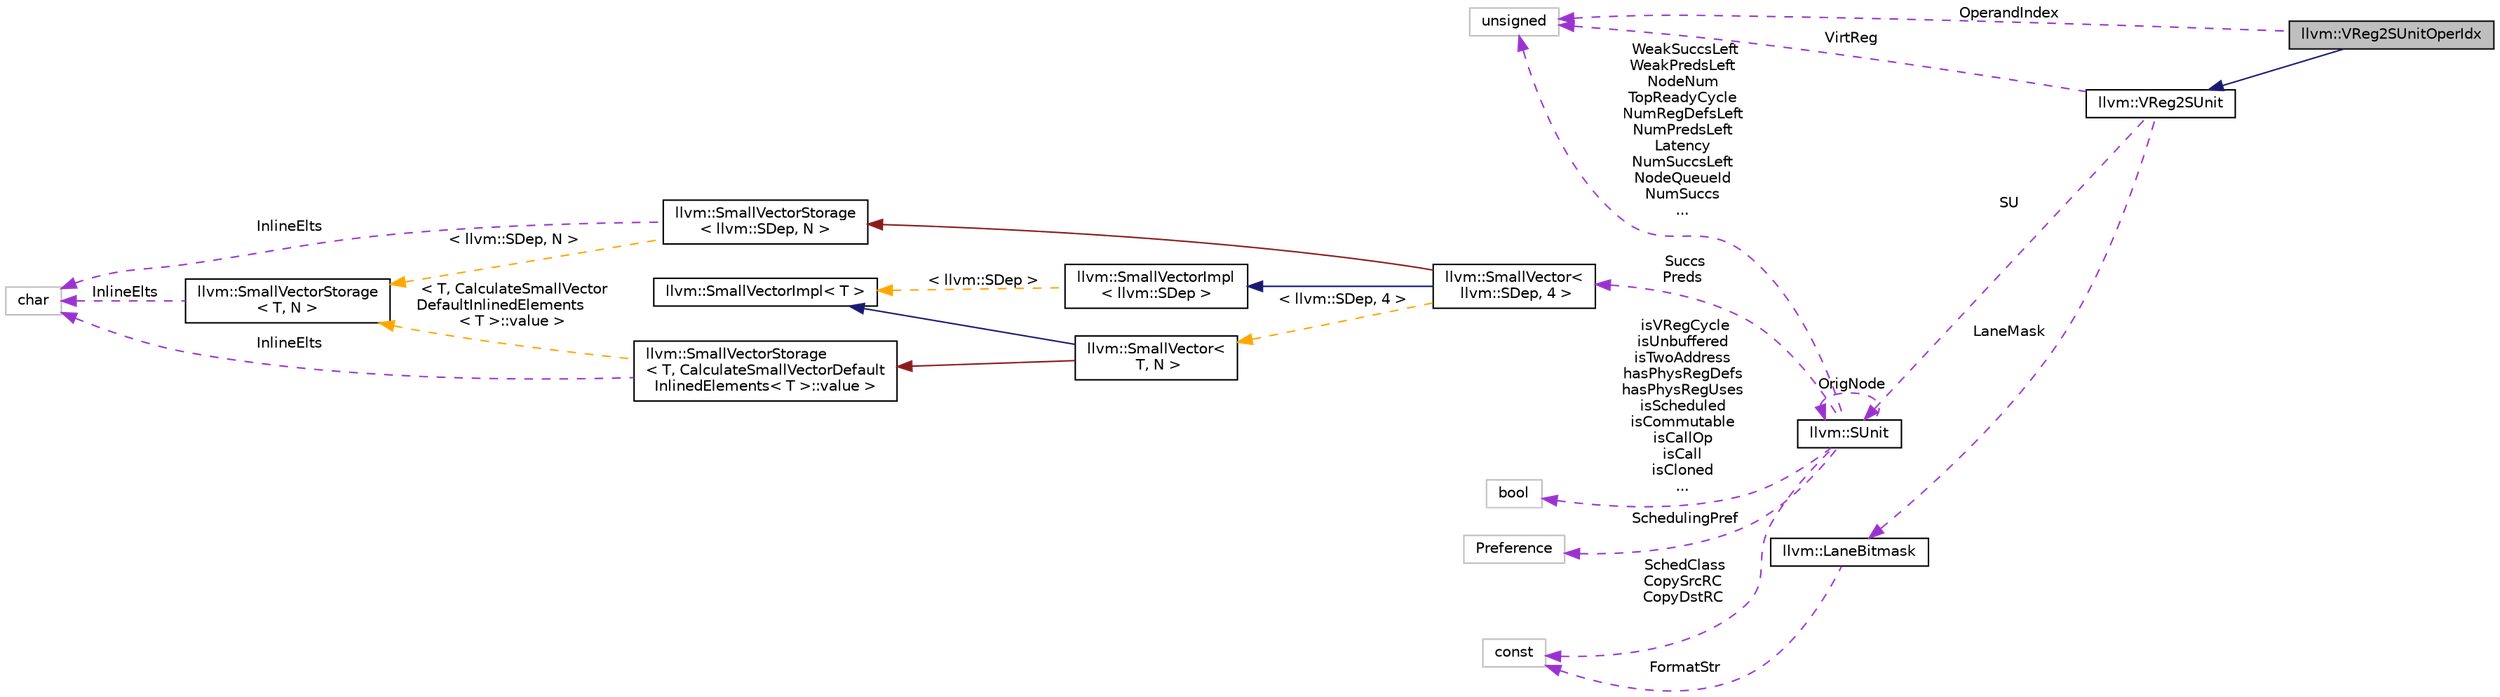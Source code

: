 digraph "llvm::VReg2SUnitOperIdx"
{
 // LATEX_PDF_SIZE
  bgcolor="transparent";
  edge [fontname="Helvetica",fontsize="10",labelfontname="Helvetica",labelfontsize="10"];
  node [fontname="Helvetica",fontsize="10",shape=record];
  rankdir="LR";
  Node1 [label="llvm::VReg2SUnitOperIdx",height=0.2,width=0.4,color="black", fillcolor="grey75", style="filled", fontcolor="black",tooltip="Mapping from virtual register to SUnit including an operand index."];
  Node2 -> Node1 [dir="back",color="midnightblue",fontsize="10",style="solid",fontname="Helvetica"];
  Node2 [label="llvm::VReg2SUnit",height=0.2,width=0.4,color="black",URL="$structllvm_1_1VReg2SUnit.html",tooltip="An individual mapping from virtual register number to SUnit."];
  Node3 -> Node2 [dir="back",color="darkorchid3",fontsize="10",style="dashed",label=" SU" ,fontname="Helvetica"];
  Node3 [label="llvm::SUnit",height=0.2,width=0.4,color="black",URL="$classllvm_1_1SUnit.html",tooltip="Scheduling unit. This is a node in the scheduling DAG."];
  Node4 -> Node3 [dir="back",color="darkorchid3",fontsize="10",style="dashed",label=" Succs\nPreds" ,fontname="Helvetica"];
  Node4 [label="llvm::SmallVector\<\l llvm::SDep, 4 \>",height=0.2,width=0.4,color="black",URL="$classllvm_1_1SmallVector.html",tooltip=" "];
  Node5 -> Node4 [dir="back",color="midnightblue",fontsize="10",style="solid",fontname="Helvetica"];
  Node5 [label="llvm::SmallVectorImpl\l\< llvm::SDep \>",height=0.2,width=0.4,color="black",URL="$classllvm_1_1SmallVectorImpl.html",tooltip=" "];
  Node6 -> Node5 [dir="back",color="orange",fontsize="10",style="dashed",label=" \< llvm::SDep \>" ,fontname="Helvetica"];
  Node6 [label="llvm::SmallVectorImpl\< T \>",height=0.2,width=0.4,color="black",URL="$classllvm_1_1SmallVectorImpl.html",tooltip="This class consists of common code factored out of the SmallVector class to reduce code duplication b..."];
  Node7 -> Node4 [dir="back",color="firebrick4",fontsize="10",style="solid",fontname="Helvetica"];
  Node7 [label="llvm::SmallVectorStorage\l\< llvm::SDep, N \>",height=0.2,width=0.4,color="black",URL="$structllvm_1_1SmallVectorStorage.html",tooltip=" "];
  Node8 -> Node7 [dir="back",color="darkorchid3",fontsize="10",style="dashed",label=" InlineElts" ,fontname="Helvetica"];
  Node8 [label="char",height=0.2,width=0.4,color="grey75",tooltip=" "];
  Node9 -> Node7 [dir="back",color="orange",fontsize="10",style="dashed",label=" \< llvm::SDep, N \>" ,fontname="Helvetica"];
  Node9 [label="llvm::SmallVectorStorage\l\< T, N \>",height=0.2,width=0.4,color="black",URL="$structllvm_1_1SmallVectorStorage.html",tooltip="Storage for the SmallVector elements."];
  Node8 -> Node9 [dir="back",color="darkorchid3",fontsize="10",style="dashed",label=" InlineElts" ,fontname="Helvetica"];
  Node10 -> Node4 [dir="back",color="orange",fontsize="10",style="dashed",label=" \< llvm::SDep, 4 \>" ,fontname="Helvetica"];
  Node10 [label="llvm::SmallVector\<\l T, N \>",height=0.2,width=0.4,color="black",URL="$classllvm_1_1SmallVector.html",tooltip="This is a 'vector' (really, a variable-sized array), optimized for the case when the array is small."];
  Node6 -> Node10 [dir="back",color="midnightblue",fontsize="10",style="solid",fontname="Helvetica"];
  Node11 -> Node10 [dir="back",color="firebrick4",fontsize="10",style="solid",fontname="Helvetica"];
  Node11 [label="llvm::SmallVectorStorage\l\< T, CalculateSmallVectorDefault\lInlinedElements\< T \>::value \>",height=0.2,width=0.4,color="black",URL="$structllvm_1_1SmallVectorStorage.html",tooltip=" "];
  Node8 -> Node11 [dir="back",color="darkorchid3",fontsize="10",style="dashed",label=" InlineElts" ,fontname="Helvetica"];
  Node9 -> Node11 [dir="back",color="orange",fontsize="10",style="dashed",label=" \< T, CalculateSmallVector\lDefaultInlinedElements\l\< T \>::value \>" ,fontname="Helvetica"];
  Node3 -> Node3 [dir="back",color="darkorchid3",fontsize="10",style="dashed",label=" OrigNode" ,fontname="Helvetica"];
  Node12 -> Node3 [dir="back",color="darkorchid3",fontsize="10",style="dashed",label=" isVRegCycle\nisUnbuffered\nisTwoAddress\nhasPhysRegDefs\nhasPhysRegUses\nisScheduled\nisCommutable\nisCallOp\nisCall\nisCloned\n..." ,fontname="Helvetica"];
  Node12 [label="bool",height=0.2,width=0.4,color="grey75",tooltip=" "];
  Node13 -> Node3 [dir="back",color="darkorchid3",fontsize="10",style="dashed",label=" SchedulingPref" ,fontname="Helvetica"];
  Node13 [label="Preference",height=0.2,width=0.4,color="grey75",tooltip=" "];
  Node14 -> Node3 [dir="back",color="darkorchid3",fontsize="10",style="dashed",label=" WeakSuccsLeft\nWeakPredsLeft\nNodeNum\nTopReadyCycle\nNumRegDefsLeft\nNumPredsLeft\nLatency\nNumSuccsLeft\nNodeQueueId\nNumSuccs\n..." ,fontname="Helvetica"];
  Node14 [label="unsigned",height=0.2,width=0.4,color="grey75",tooltip=" "];
  Node15 -> Node3 [dir="back",color="darkorchid3",fontsize="10",style="dashed",label=" SchedClass\nCopySrcRC\nCopyDstRC" ,fontname="Helvetica"];
  Node15 [label="const",height=0.2,width=0.4,color="grey75",tooltip=" "];
  Node16 -> Node2 [dir="back",color="darkorchid3",fontsize="10",style="dashed",label=" LaneMask" ,fontname="Helvetica"];
  Node16 [label="llvm::LaneBitmask",height=0.2,width=0.4,color="black",URL="$structllvm_1_1LaneBitmask.html",tooltip=" "];
  Node15 -> Node16 [dir="back",color="darkorchid3",fontsize="10",style="dashed",label=" FormatStr" ,fontname="Helvetica"];
  Node14 -> Node2 [dir="back",color="darkorchid3",fontsize="10",style="dashed",label=" VirtReg" ,fontname="Helvetica"];
  Node14 -> Node1 [dir="back",color="darkorchid3",fontsize="10",style="dashed",label=" OperandIndex" ,fontname="Helvetica"];
}
